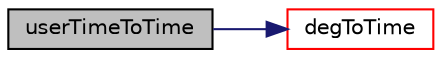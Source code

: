 digraph "userTimeToTime"
{
  bgcolor="transparent";
  edge [fontname="Helvetica",fontsize="10",labelfontname="Helvetica",labelfontsize="10"];
  node [fontname="Helvetica",fontsize="10",shape=record];
  rankdir="LR";
  Node1 [label="userTimeToTime",height=0.2,width=0.4,color="black", fillcolor="grey75", style="filled", fontcolor="black"];
  Node1 -> Node2 [color="midnightblue",fontsize="10",style="solid",fontname="Helvetica"];
  Node2 [label="degToTime",height=0.2,width=0.4,color="red",URL="$a00647.html#ac7943b6a54b545f1e1afec88532307d4",tooltip="Convert degrees to seconds (for given engine speed in RPM) "];
}
